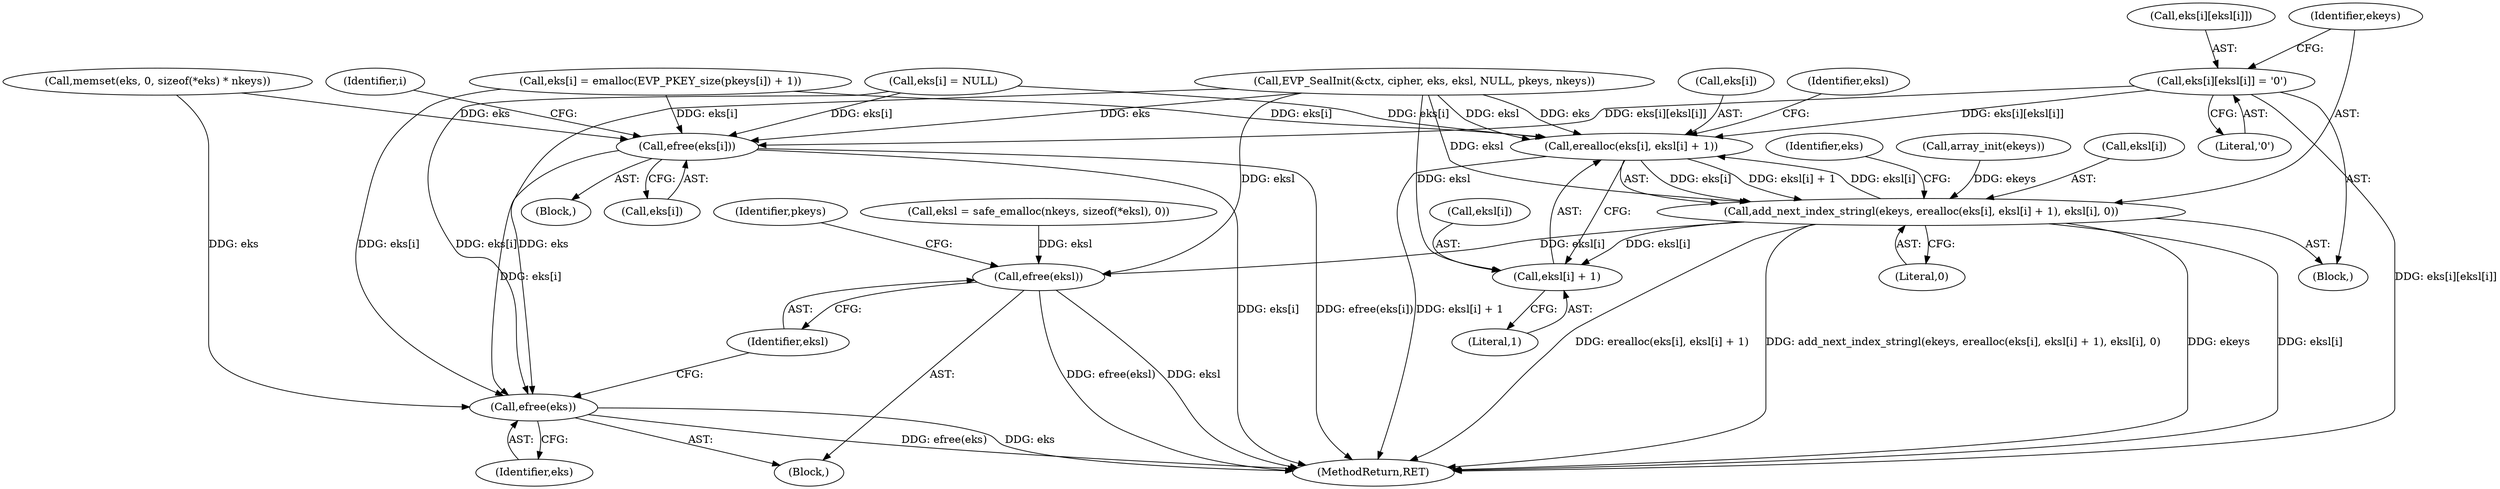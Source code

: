 digraph "0_php_89637c6b41b510c20d262c17483f582f115c66d6@pointer" {
"1000398" [label="(Call,eks[i][eksl[i]] = '\0')"];
"1000409" [label="(Call,erealloc(eks[i], eksl[i] + 1))"];
"1000407" [label="(Call,add_next_index_stringl(ekeys, erealloc(eks[i], eksl[i] + 1), eksl[i], 0))"];
"1000413" [label="(Call,eksl[i] + 1)"];
"1000498" [label="(Call,efree(eksl))"];
"1000492" [label="(Call,efree(eks[i]))"];
"1000496" [label="(Call,efree(eks))"];
"1000188" [label="(Call,eksl = safe_emalloc(nkeys, sizeof(*eksl), 0))"];
"1000399" [label="(Call,eks[i][eksl[i]])"];
"1000414" [label="(Call,eksl[i])"];
"1000501" [label="(Identifier,pkeys)"];
"1000499" [label="(Identifier,eksl)"];
"1000496" [label="(Call,efree(eks))"];
"1000504" [label="(MethodReturn,RET)"];
"1000409" [label="(Call,erealloc(eks[i], eksl[i] + 1))"];
"1000422" [label="(Call,eks[i] = NULL)"];
"1000491" [label="(Block,)"];
"1000413" [label="(Call,eksl[i] + 1)"];
"1000398" [label="(Call,eks[i][eksl[i]] = '\0')"];
"1000397" [label="(Block,)"];
"1000419" [label="(Identifier,eksl)"];
"1000493" [label="(Call,eks[i])"];
"1000497" [label="(Identifier,eks)"];
"1000408" [label="(Identifier,ekeys)"];
"1000406" [label="(Literal,'\0')"];
"1000473" [label="(Identifier,i)"];
"1000410" [label="(Call,eks[i])"];
"1000204" [label="(Call,memset(eks, 0, sizeof(*eks) * nkeys))"];
"1000107" [label="(Block,)"];
"1000424" [label="(Identifier,eks)"];
"1000386" [label="(Call,array_init(ekeys))"];
"1000498" [label="(Call,efree(eksl))"];
"1000255" [label="(Call,eks[i] = emalloc(EVP_PKEY_size(pkeys[i]) + 1))"];
"1000492" [label="(Call,efree(eks[i]))"];
"1000407" [label="(Call,add_next_index_stringl(ekeys, erealloc(eks[i], eksl[i] + 1), eksl[i], 0))"];
"1000417" [label="(Literal,1)"];
"1000314" [label="(Call,EVP_SealInit(&ctx, cipher, eks, eksl, NULL, pkeys, nkeys))"];
"1000421" [label="(Literal,0)"];
"1000418" [label="(Call,eksl[i])"];
"1000398" -> "1000397"  [label="AST: "];
"1000398" -> "1000406"  [label="CFG: "];
"1000399" -> "1000398"  [label="AST: "];
"1000406" -> "1000398"  [label="AST: "];
"1000408" -> "1000398"  [label="CFG: "];
"1000398" -> "1000504"  [label="DDG: eks[i][eksl[i]]"];
"1000398" -> "1000409"  [label="DDG: eks[i][eksl[i]]"];
"1000398" -> "1000492"  [label="DDG: eks[i][eksl[i]]"];
"1000409" -> "1000407"  [label="AST: "];
"1000409" -> "1000413"  [label="CFG: "];
"1000410" -> "1000409"  [label="AST: "];
"1000413" -> "1000409"  [label="AST: "];
"1000419" -> "1000409"  [label="CFG: "];
"1000409" -> "1000504"  [label="DDG: eksl[i] + 1"];
"1000409" -> "1000407"  [label="DDG: eks[i]"];
"1000409" -> "1000407"  [label="DDG: eksl[i] + 1"];
"1000314" -> "1000409"  [label="DDG: eks"];
"1000314" -> "1000409"  [label="DDG: eksl"];
"1000422" -> "1000409"  [label="DDG: eks[i]"];
"1000255" -> "1000409"  [label="DDG: eks[i]"];
"1000407" -> "1000409"  [label="DDG: eksl[i]"];
"1000407" -> "1000397"  [label="AST: "];
"1000407" -> "1000421"  [label="CFG: "];
"1000408" -> "1000407"  [label="AST: "];
"1000418" -> "1000407"  [label="AST: "];
"1000421" -> "1000407"  [label="AST: "];
"1000424" -> "1000407"  [label="CFG: "];
"1000407" -> "1000504"  [label="DDG: erealloc(eks[i], eksl[i] + 1)"];
"1000407" -> "1000504"  [label="DDG: add_next_index_stringl(ekeys, erealloc(eks[i], eksl[i] + 1), eksl[i], 0)"];
"1000407" -> "1000504"  [label="DDG: ekeys"];
"1000407" -> "1000504"  [label="DDG: eksl[i]"];
"1000386" -> "1000407"  [label="DDG: ekeys"];
"1000407" -> "1000413"  [label="DDG: eksl[i]"];
"1000314" -> "1000407"  [label="DDG: eksl"];
"1000407" -> "1000498"  [label="DDG: eksl[i]"];
"1000413" -> "1000417"  [label="CFG: "];
"1000414" -> "1000413"  [label="AST: "];
"1000417" -> "1000413"  [label="AST: "];
"1000314" -> "1000413"  [label="DDG: eksl"];
"1000498" -> "1000107"  [label="AST: "];
"1000498" -> "1000499"  [label="CFG: "];
"1000499" -> "1000498"  [label="AST: "];
"1000501" -> "1000498"  [label="CFG: "];
"1000498" -> "1000504"  [label="DDG: efree(eksl)"];
"1000498" -> "1000504"  [label="DDG: eksl"];
"1000314" -> "1000498"  [label="DDG: eksl"];
"1000188" -> "1000498"  [label="DDG: eksl"];
"1000492" -> "1000491"  [label="AST: "];
"1000492" -> "1000493"  [label="CFG: "];
"1000493" -> "1000492"  [label="AST: "];
"1000473" -> "1000492"  [label="CFG: "];
"1000492" -> "1000504"  [label="DDG: eks[i]"];
"1000492" -> "1000504"  [label="DDG: efree(eks[i])"];
"1000314" -> "1000492"  [label="DDG: eks"];
"1000422" -> "1000492"  [label="DDG: eks[i]"];
"1000204" -> "1000492"  [label="DDG: eks"];
"1000255" -> "1000492"  [label="DDG: eks[i]"];
"1000492" -> "1000496"  [label="DDG: eks[i]"];
"1000496" -> "1000107"  [label="AST: "];
"1000496" -> "1000497"  [label="CFG: "];
"1000497" -> "1000496"  [label="AST: "];
"1000499" -> "1000496"  [label="CFG: "];
"1000496" -> "1000504"  [label="DDG: efree(eks)"];
"1000496" -> "1000504"  [label="DDG: eks"];
"1000314" -> "1000496"  [label="DDG: eks"];
"1000422" -> "1000496"  [label="DDG: eks[i]"];
"1000204" -> "1000496"  [label="DDG: eks"];
"1000255" -> "1000496"  [label="DDG: eks[i]"];
}
